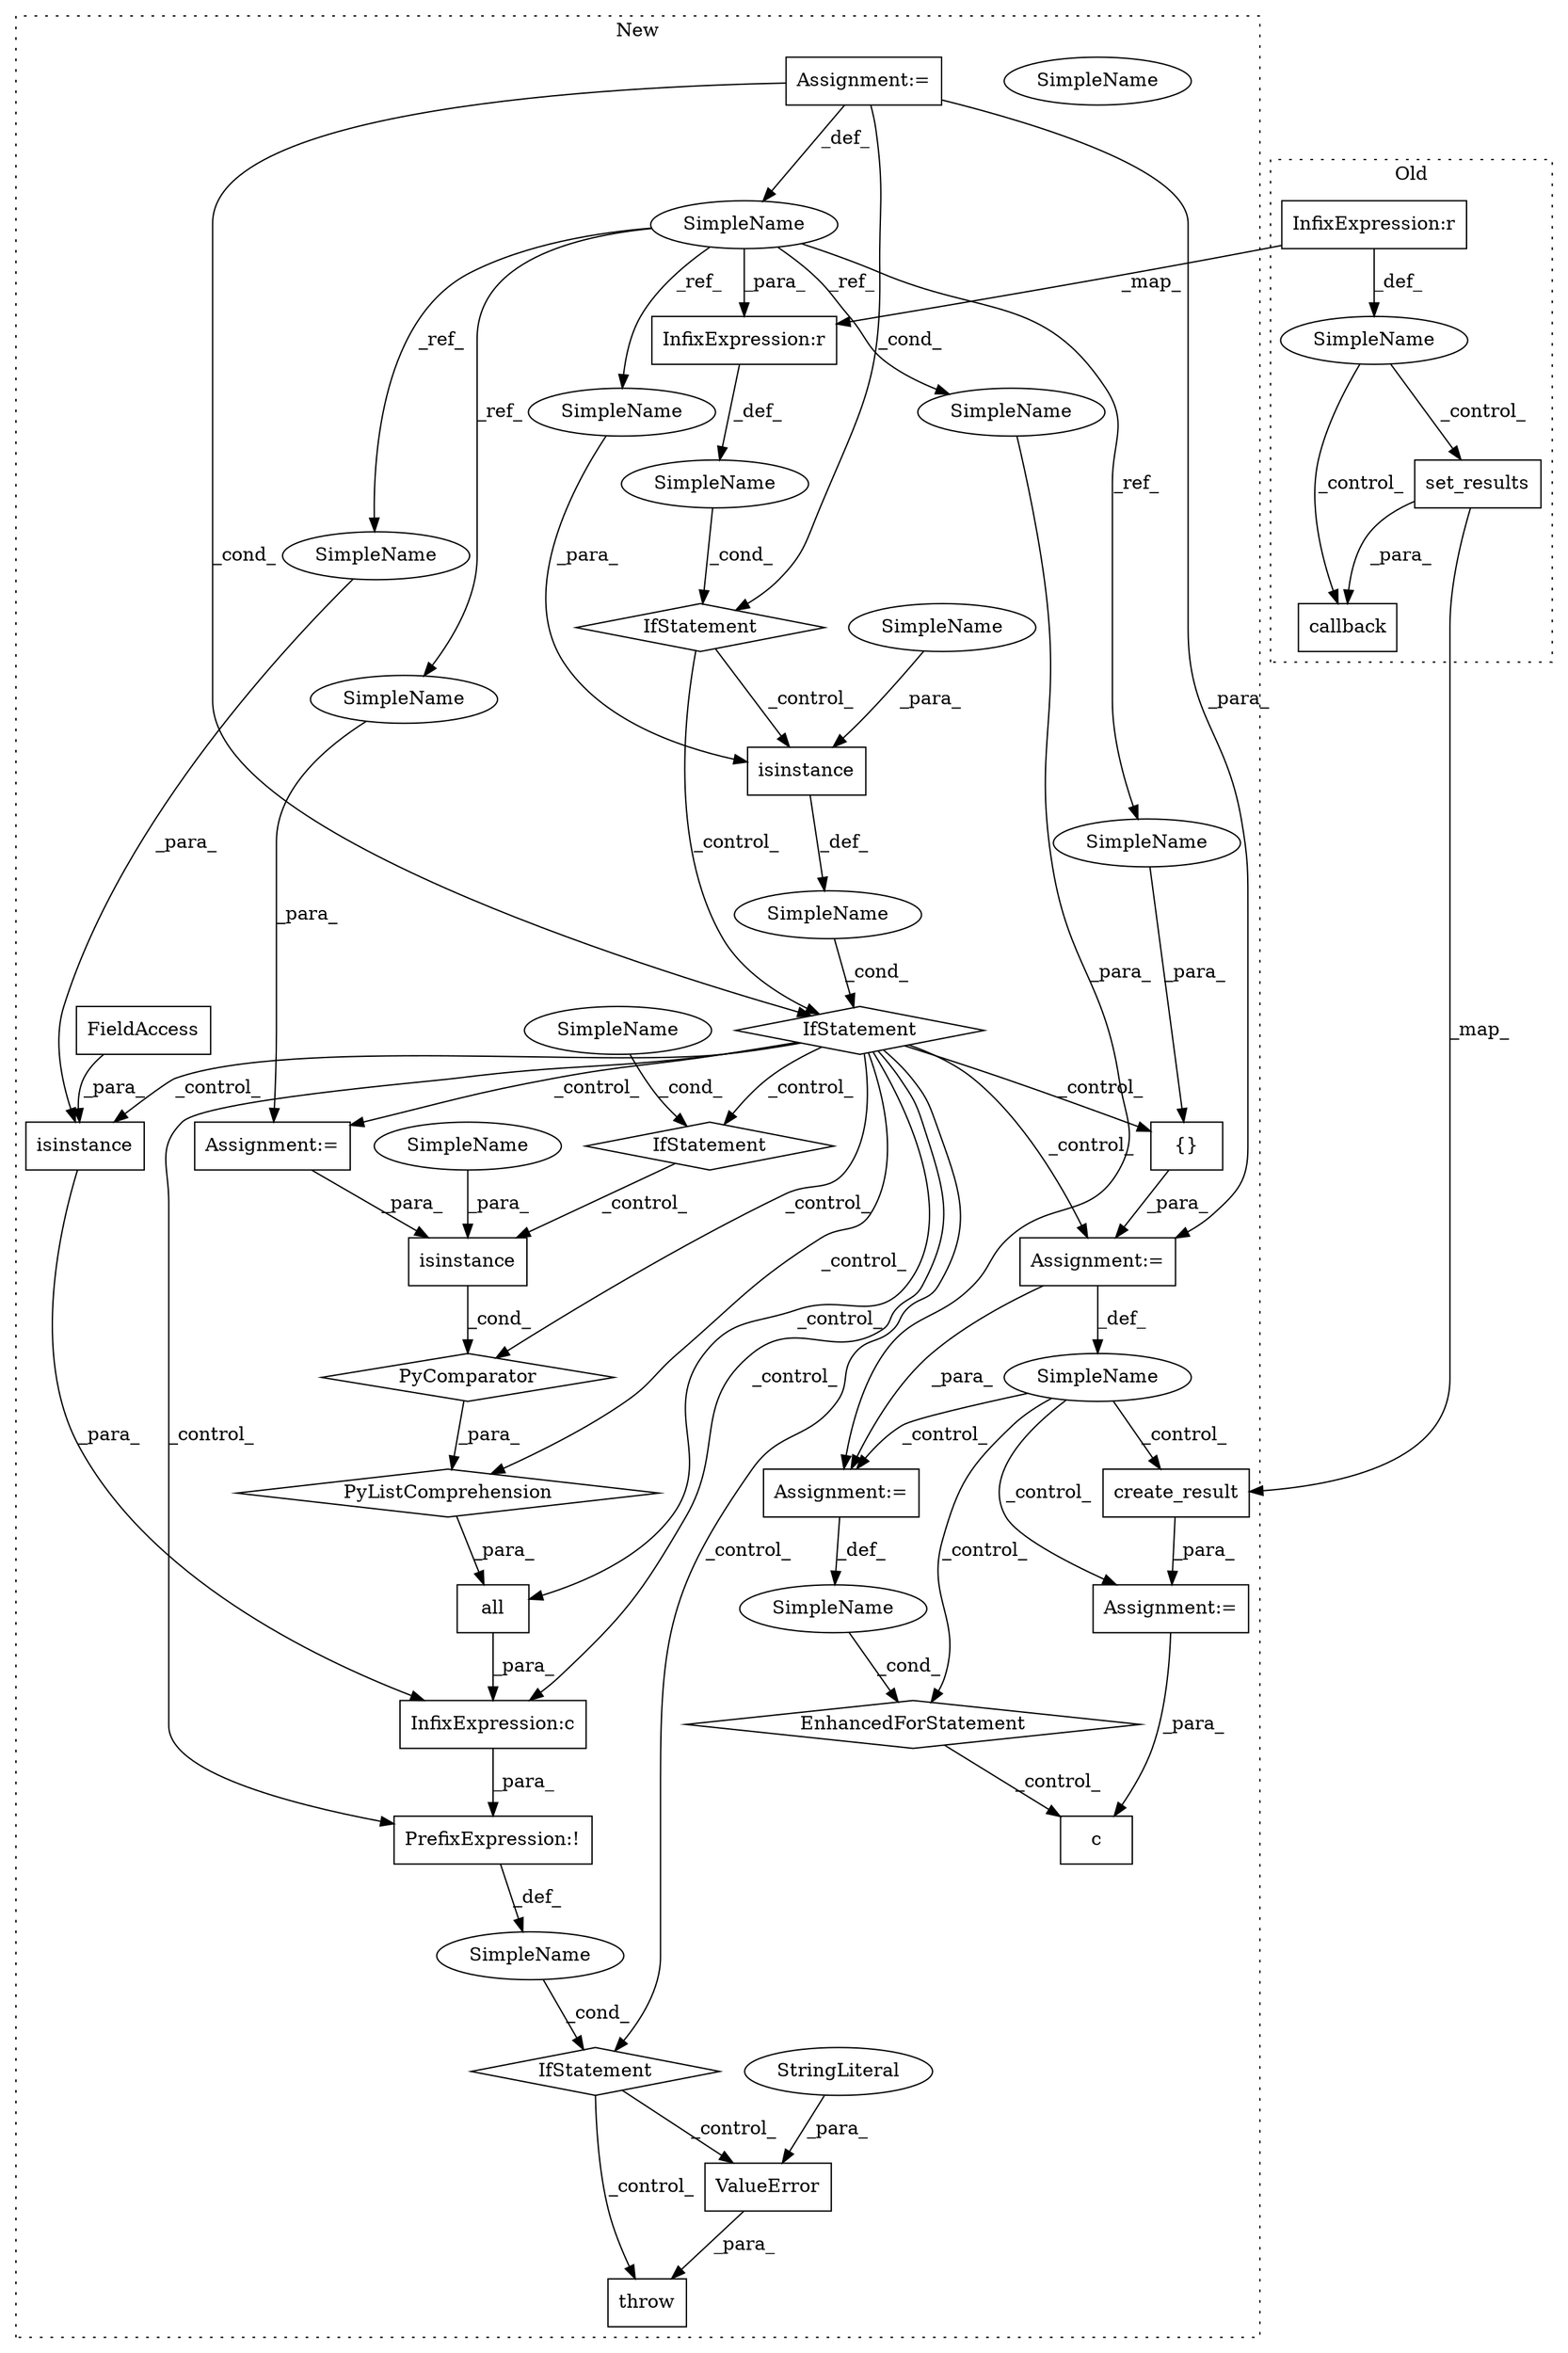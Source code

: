 digraph G {
subgraph cluster0 {
1 [label="callback" a="32" s="2963,3006" l="9,1" shape="box"];
8 [label="set_results" a="32" s="2972,3005" l="12,1" shape="box"];
10 [label="SimpleName" a="42" s="" l="" shape="ellipse"];
22 [label="InfixExpression:r" a="27" s="2941" l="4" shape="box"];
label = "Old";
style="dotted";
}
subgraph cluster1 {
2 [label="{}" a="4" s="1832,1841" l="1,1" shape="box"];
3 [label="Assignment:=" a="7" s="1822" l="1" shape="box"];
4 [label="EnhancedForStatement" a="70" s="3492,3573" l="65,2" shape="diamond"];
5 [label="SimpleName" a="42" s="" l="" shape="ellipse"];
6 [label="c" a="32" s="3589,3599" l="2,1" shape="box"];
7 [label="create_result" a="32" s="3444,3479" l="14,1" shape="box"];
9 [label="SimpleName" a="42" s="3561" l="1" shape="ellipse"];
11 [label="SimpleName" a="42" s="" l="" shape="ellipse"];
12 [label="all" a="32" s="1899,2034" l="17,-5" shape="box"];
13 [label="PrefixExpression:!" a="38" s="1868" l="1" shape="box"];
14 [label="InfixExpression:c" a="27" s="1895" l="4" shape="box"];
15 [label="SimpleName" a="42" s="" l="" shape="ellipse"];
16 [label="isinstance" a="32" s="1916,1937" l="11,1" shape="box"];
17 [label="PyListComprehension" a="109" s="1916" l="118" shape="diamond"];
18 [label="isinstance" a="32" s="1870,1894" l="11,1" shape="box"];
19 [label="SimpleName" a="42" s="1583" l="8" shape="ellipse"];
20 [label="isinstance" a="32" s="1773,1801" l="11,1" shape="box"];
21 [label="PyComparator" a="113" s="2002" l="24" shape="diamond"];
23 [label="InfixExpression:r" a="27" s="1751" l="4" shape="box"];
24 [label="throw" a="53" s="2042" l="6" shape="box"];
25 [label="FieldAccess" a="22" s="1890" l="4" shape="box"];
26 [label="SimpleName" a="42" s="" l="" shape="ellipse"];
27 [label="IfStatement" a="25" s="1864,2030" l="4,2" shape="diamond"];
28 [label="IfStatement" a="25" s="2002" l="24" shape="diamond"];
29 [label="ValueError" a="32" s="2048,2121" l="11,1" shape="box"];
30 [label="IfStatement" a="25" s="1739,1759" l="4,2" shape="diamond"];
31 [label="SimpleName" a="42" s="2021" l="5" shape="ellipse"];
32 [label="IfStatement" a="25" s="1769,1802" l="4,2" shape="diamond"];
33 [label="Assignment:=" a="7" s="3492,3573" l="65,2" shape="box"];
34 [label="Assignment:=" a="7" s="3443" l="1" shape="box"];
35 [label="Assignment:=" a="7" s="1583" l="8" shape="box"];
36 [label="Assignment:=" a="7" s="2002" l="24" shape="box"];
37 [label="StringLiteral" a="45" s="2059" l="62" shape="ellipse"];
38 [label="SimpleName" a="42" s="1929" l="8" shape="ellipse"];
39 [label="SimpleName" a="42" s="1793" l="8" shape="ellipse"];
40 [label="SimpleName" a="42" s="1881" l="8" shape="ellipse"];
41 [label="SimpleName" a="42" s="2009" l="8" shape="ellipse"];
42 [label="SimpleName" a="42" s="1833" l="8" shape="ellipse"];
43 [label="SimpleName" a="42" s="3565" l="8" shape="ellipse"];
44 [label="SimpleName" a="42" s="1784" l="8" shape="ellipse"];
45 [label="SimpleName" a="42" s="2021" l="5" shape="ellipse"];
label = "New";
style="dotted";
}
2 -> 3 [label="_para_"];
3 -> 5 [label="_def_"];
3 -> 33 [label="_para_"];
4 -> 6 [label="_control_"];
5 -> 34 [label="_control_"];
5 -> 4 [label="_control_"];
5 -> 33 [label="_control_"];
5 -> 7 [label="_control_"];
7 -> 34 [label="_para_"];
8 -> 7 [label="_map_"];
8 -> 1 [label="_para_"];
9 -> 4 [label="_cond_"];
10 -> 8 [label="_control_"];
10 -> 1 [label="_control_"];
11 -> 30 [label="_cond_"];
12 -> 14 [label="_para_"];
13 -> 26 [label="_def_"];
14 -> 13 [label="_para_"];
15 -> 32 [label="_cond_"];
16 -> 21 [label="_cond_"];
17 -> 12 [label="_para_"];
18 -> 14 [label="_para_"];
19 -> 42 [label="_ref_"];
19 -> 44 [label="_ref_"];
19 -> 41 [label="_ref_"];
19 -> 40 [label="_ref_"];
19 -> 43 [label="_ref_"];
19 -> 23 [label="_para_"];
20 -> 15 [label="_def_"];
21 -> 17 [label="_para_"];
22 -> 23 [label="_map_"];
22 -> 10 [label="_def_"];
23 -> 11 [label="_def_"];
25 -> 18 [label="_para_"];
26 -> 27 [label="_cond_"];
27 -> 29 [label="_control_"];
27 -> 24 [label="_control_"];
28 -> 16 [label="_control_"];
29 -> 24 [label="_para_"];
30 -> 32 [label="_control_"];
30 -> 20 [label="_control_"];
32 -> 36 [label="_control_"];
32 -> 3 [label="_control_"];
32 -> 21 [label="_control_"];
32 -> 17 [label="_control_"];
32 -> 12 [label="_control_"];
32 -> 28 [label="_control_"];
32 -> 2 [label="_control_"];
32 -> 14 [label="_control_"];
32 -> 18 [label="_control_"];
32 -> 27 [label="_control_"];
32 -> 13 [label="_control_"];
33 -> 9 [label="_def_"];
34 -> 6 [label="_para_"];
35 -> 19 [label="_def_"];
35 -> 30 [label="_cond_"];
35 -> 3 [label="_para_"];
35 -> 32 [label="_cond_"];
36 -> 16 [label="_para_"];
37 -> 29 [label="_para_"];
38 -> 16 [label="_para_"];
39 -> 20 [label="_para_"];
40 -> 18 [label="_para_"];
41 -> 36 [label="_para_"];
42 -> 2 [label="_para_"];
43 -> 33 [label="_para_"];
44 -> 20 [label="_para_"];
45 -> 28 [label="_cond_"];
}